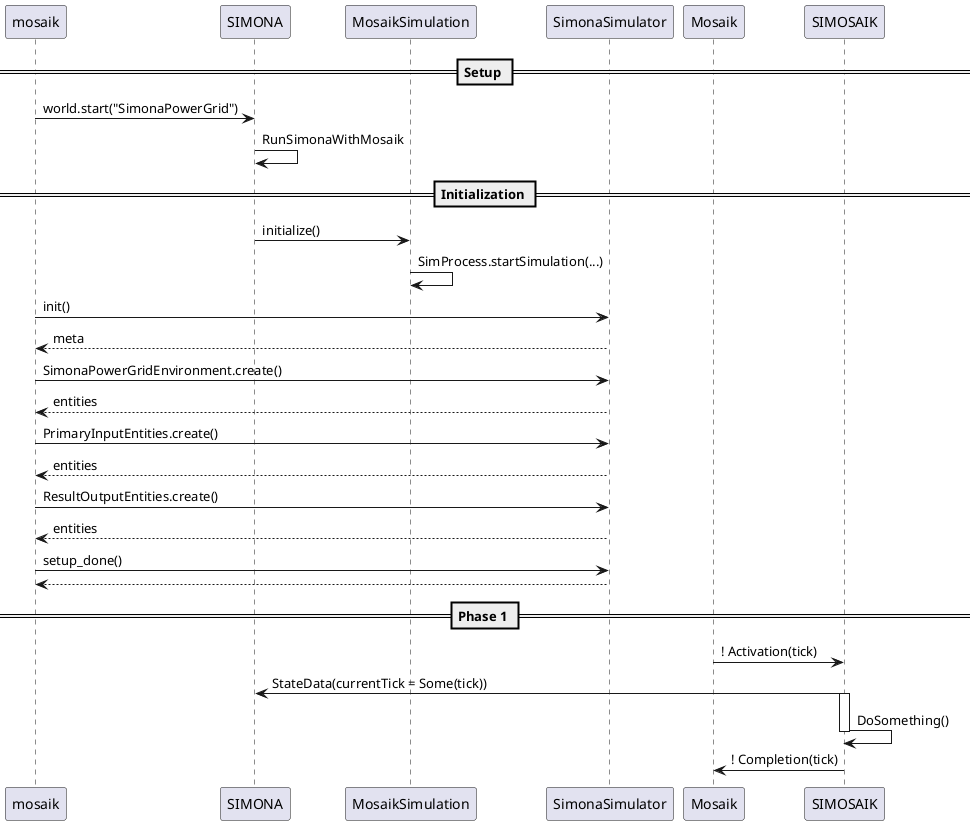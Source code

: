 @startuml

== Setup ==

mosaik -> SIMONA: world.start("SimonaPowerGrid")
SIMONA -> SIMONA: RunSimonaWithMosaik

== Initialization ==

SIMONA -> MosaikSimulation: initialize()
MosaikSimulation -> MosaikSimulation: SimProcess.startSimulation(...)

mosaik -> SimonaSimulator: init()
SimonaSimulator --> mosaik: meta

mosaik -> SimonaSimulator: SimonaPowerGridEnvironment.create()
SimonaSimulator --> mosaik: entities

mosaik -> SimonaSimulator: PrimaryInputEntities.create()
SimonaSimulator --> mosaik: entities

mosaik -> SimonaSimulator: ResultOutputEntities.create()
SimonaSimulator --> mosaik: entities

mosaik -> SimonaSimulator: setup_done()
SimonaSimulator --> mosaik

== Phase 1 ==
Mosaik -> SIMOSAIK: ! Activation(tick)
SIMOSAIK -> SIMONA: StateData(currentTick = Some(tick))

activate SIMOSAIK

SIMOSAIK -> SIMOSAIK: DoSomething()

deactivate SIMOSAIK

SIMOSAIK -> Mosaik: ! Completion(tick)

@enduml